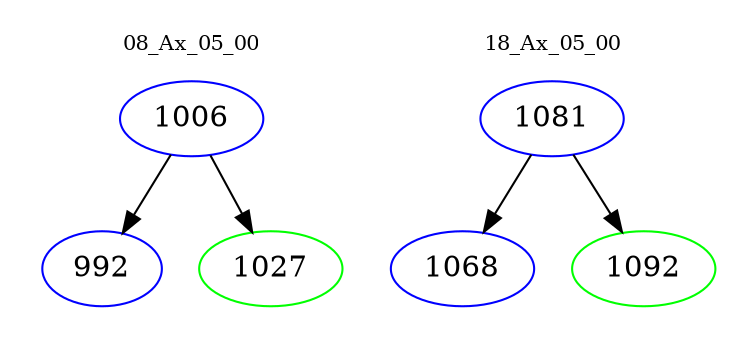 digraph{
subgraph cluster_0 {
color = white
label = "08_Ax_05_00";
fontsize=10;
T0_1006 [label="1006", color="blue"]
T0_1006 -> T0_992 [color="black"]
T0_992 [label="992", color="blue"]
T0_1006 -> T0_1027 [color="black"]
T0_1027 [label="1027", color="green"]
}
subgraph cluster_1 {
color = white
label = "18_Ax_05_00";
fontsize=10;
T1_1081 [label="1081", color="blue"]
T1_1081 -> T1_1068 [color="black"]
T1_1068 [label="1068", color="blue"]
T1_1081 -> T1_1092 [color="black"]
T1_1092 [label="1092", color="green"]
}
}
